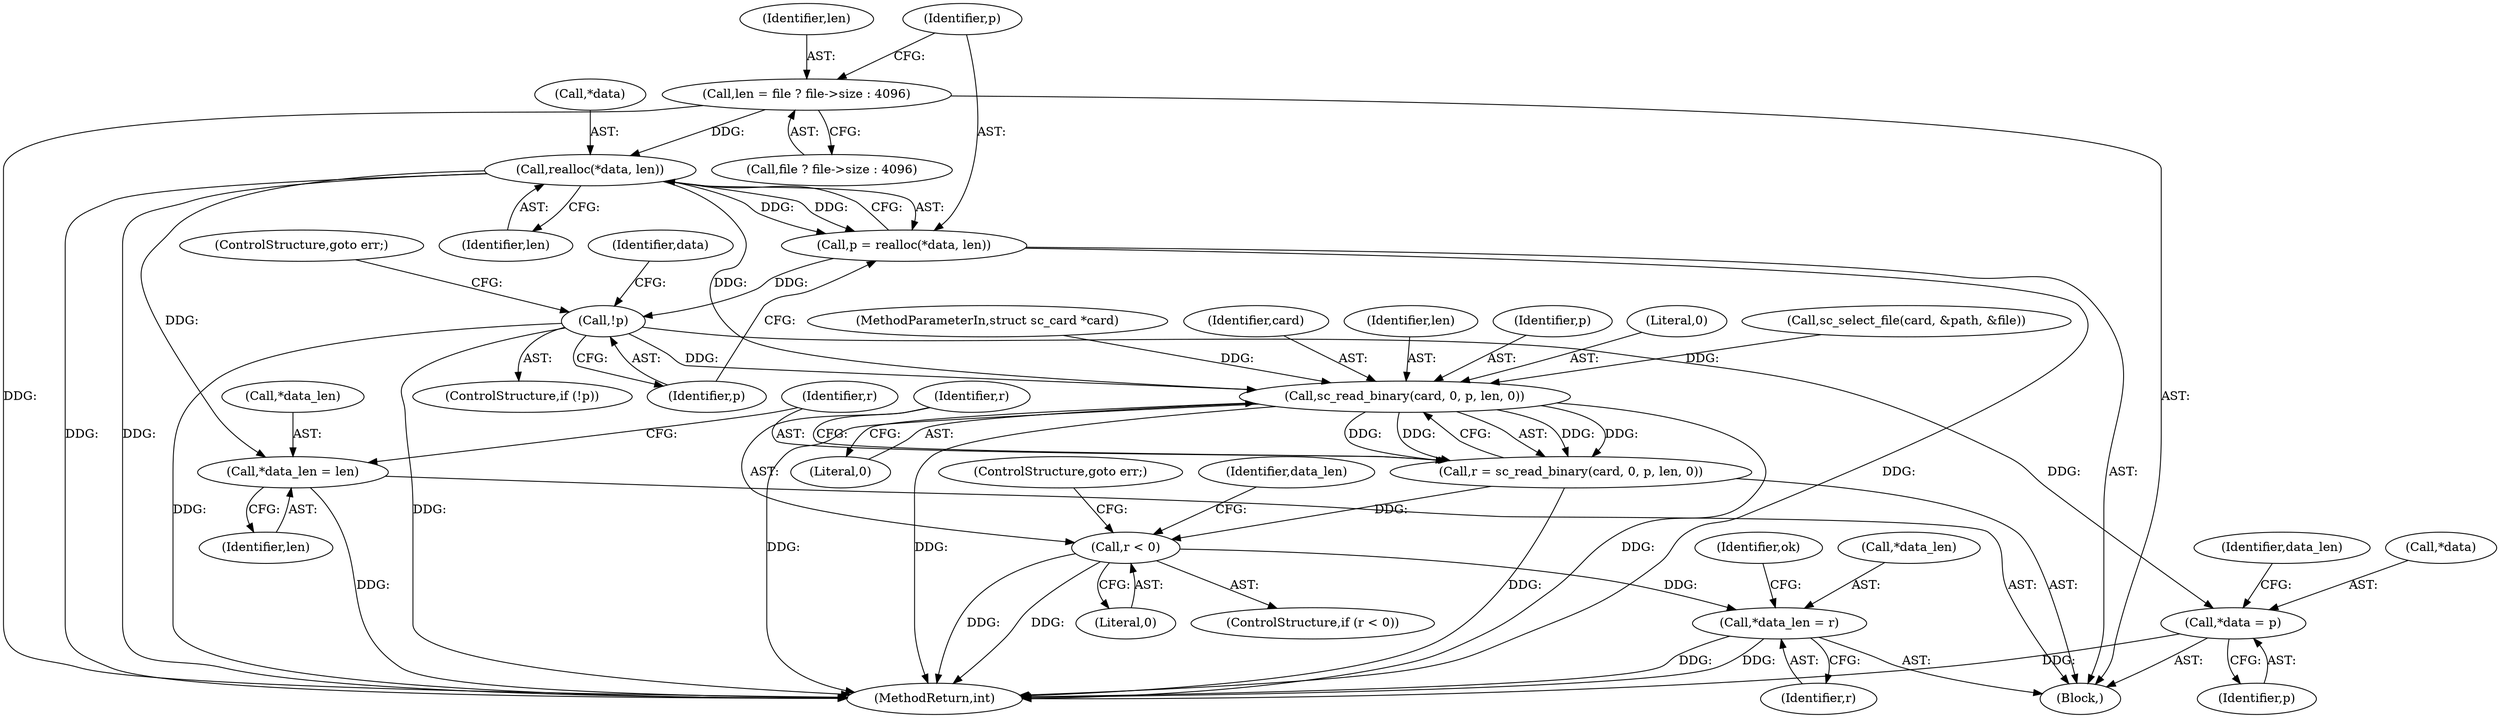 digraph "1_OpenSC_360e95d45ac4123255a4c796db96337f332160ad#diff-d643a0fa169471dbf2912f4866dc49c5_10@API" {
"1000140" [label="(Call,realloc(*data, len))"];
"1000130" [label="(Call,len = file ? file->size : 4096)"];
"1000138" [label="(Call,p = realloc(*data, len))"];
"1000145" [label="(Call,!p)"];
"1000149" [label="(Call,*data = p)"];
"1000159" [label="(Call,sc_read_binary(card, 0, p, len, 0))"];
"1000157" [label="(Call,r = sc_read_binary(card, 0, p, len, 0))"];
"1000166" [label="(Call,r < 0)"];
"1000170" [label="(Call,*data_len = r)"];
"1000153" [label="(Call,*data_len = len)"];
"1000165" [label="(ControlStructure,if (r < 0))"];
"1000140" [label="(Call,realloc(*data, len))"];
"1000146" [label="(Identifier,p)"];
"1000164" [label="(Literal,0)"];
"1000139" [label="(Identifier,p)"];
"1000122" [label="(Call,sc_select_file(card, &path, &file))"];
"1000169" [label="(ControlStructure,goto err;)"];
"1000170" [label="(Call,*data_len = r)"];
"1000152" [label="(Identifier,p)"];
"1000144" [label="(ControlStructure,if (!p))"];
"1000148" [label="(ControlStructure,goto err;)"];
"1000101" [label="(MethodParameterIn,struct sc_card *card)"];
"1000166" [label="(Call,r < 0)"];
"1000160" [label="(Identifier,card)"];
"1000163" [label="(Identifier,len)"];
"1000173" [label="(Identifier,r)"];
"1000158" [label="(Identifier,r)"];
"1000154" [label="(Call,*data_len)"];
"1000151" [label="(Identifier,data)"];
"1000131" [label="(Identifier,len)"];
"1000150" [label="(Call,*data)"];
"1000171" [label="(Call,*data_len)"];
"1000138" [label="(Call,p = realloc(*data, len))"];
"1000167" [label="(Identifier,r)"];
"1000149" [label="(Call,*data = p)"];
"1000153" [label="(Call,*data_len = len)"];
"1000162" [label="(Identifier,p)"];
"1000143" [label="(Identifier,len)"];
"1000155" [label="(Identifier,data_len)"];
"1000130" [label="(Call,len = file ? file->size : 4096)"];
"1000105" [label="(Block,)"];
"1000157" [label="(Call,r = sc_read_binary(card, 0, p, len, 0))"];
"1000161" [label="(Literal,0)"];
"1000156" [label="(Identifier,len)"];
"1000132" [label="(Call,file ? file->size : 4096)"];
"1000175" [label="(Identifier,ok)"];
"1000141" [label="(Call,*data)"];
"1000159" [label="(Call,sc_read_binary(card, 0, p, len, 0))"];
"1000168" [label="(Literal,0)"];
"1000182" [label="(MethodReturn,int)"];
"1000172" [label="(Identifier,data_len)"];
"1000145" [label="(Call,!p)"];
"1000140" -> "1000138"  [label="AST: "];
"1000140" -> "1000143"  [label="CFG: "];
"1000141" -> "1000140"  [label="AST: "];
"1000143" -> "1000140"  [label="AST: "];
"1000138" -> "1000140"  [label="CFG: "];
"1000140" -> "1000182"  [label="DDG: "];
"1000140" -> "1000182"  [label="DDG: "];
"1000140" -> "1000138"  [label="DDG: "];
"1000140" -> "1000138"  [label="DDG: "];
"1000130" -> "1000140"  [label="DDG: "];
"1000140" -> "1000153"  [label="DDG: "];
"1000140" -> "1000159"  [label="DDG: "];
"1000130" -> "1000105"  [label="AST: "];
"1000130" -> "1000132"  [label="CFG: "];
"1000131" -> "1000130"  [label="AST: "];
"1000132" -> "1000130"  [label="AST: "];
"1000139" -> "1000130"  [label="CFG: "];
"1000130" -> "1000182"  [label="DDG: "];
"1000138" -> "1000105"  [label="AST: "];
"1000139" -> "1000138"  [label="AST: "];
"1000146" -> "1000138"  [label="CFG: "];
"1000138" -> "1000182"  [label="DDG: "];
"1000138" -> "1000145"  [label="DDG: "];
"1000145" -> "1000144"  [label="AST: "];
"1000145" -> "1000146"  [label="CFG: "];
"1000146" -> "1000145"  [label="AST: "];
"1000148" -> "1000145"  [label="CFG: "];
"1000151" -> "1000145"  [label="CFG: "];
"1000145" -> "1000182"  [label="DDG: "];
"1000145" -> "1000182"  [label="DDG: "];
"1000145" -> "1000149"  [label="DDG: "];
"1000145" -> "1000159"  [label="DDG: "];
"1000149" -> "1000105"  [label="AST: "];
"1000149" -> "1000152"  [label="CFG: "];
"1000150" -> "1000149"  [label="AST: "];
"1000152" -> "1000149"  [label="AST: "];
"1000155" -> "1000149"  [label="CFG: "];
"1000149" -> "1000182"  [label="DDG: "];
"1000159" -> "1000157"  [label="AST: "];
"1000159" -> "1000164"  [label="CFG: "];
"1000160" -> "1000159"  [label="AST: "];
"1000161" -> "1000159"  [label="AST: "];
"1000162" -> "1000159"  [label="AST: "];
"1000163" -> "1000159"  [label="AST: "];
"1000164" -> "1000159"  [label="AST: "];
"1000157" -> "1000159"  [label="CFG: "];
"1000159" -> "1000182"  [label="DDG: "];
"1000159" -> "1000182"  [label="DDG: "];
"1000159" -> "1000182"  [label="DDG: "];
"1000159" -> "1000157"  [label="DDG: "];
"1000159" -> "1000157"  [label="DDG: "];
"1000159" -> "1000157"  [label="DDG: "];
"1000159" -> "1000157"  [label="DDG: "];
"1000122" -> "1000159"  [label="DDG: "];
"1000101" -> "1000159"  [label="DDG: "];
"1000157" -> "1000105"  [label="AST: "];
"1000158" -> "1000157"  [label="AST: "];
"1000167" -> "1000157"  [label="CFG: "];
"1000157" -> "1000182"  [label="DDG: "];
"1000157" -> "1000166"  [label="DDG: "];
"1000166" -> "1000165"  [label="AST: "];
"1000166" -> "1000168"  [label="CFG: "];
"1000167" -> "1000166"  [label="AST: "];
"1000168" -> "1000166"  [label="AST: "];
"1000169" -> "1000166"  [label="CFG: "];
"1000172" -> "1000166"  [label="CFG: "];
"1000166" -> "1000182"  [label="DDG: "];
"1000166" -> "1000182"  [label="DDG: "];
"1000166" -> "1000170"  [label="DDG: "];
"1000170" -> "1000105"  [label="AST: "];
"1000170" -> "1000173"  [label="CFG: "];
"1000171" -> "1000170"  [label="AST: "];
"1000173" -> "1000170"  [label="AST: "];
"1000175" -> "1000170"  [label="CFG: "];
"1000170" -> "1000182"  [label="DDG: "];
"1000170" -> "1000182"  [label="DDG: "];
"1000153" -> "1000105"  [label="AST: "];
"1000153" -> "1000156"  [label="CFG: "];
"1000154" -> "1000153"  [label="AST: "];
"1000156" -> "1000153"  [label="AST: "];
"1000158" -> "1000153"  [label="CFG: "];
"1000153" -> "1000182"  [label="DDG: "];
}
